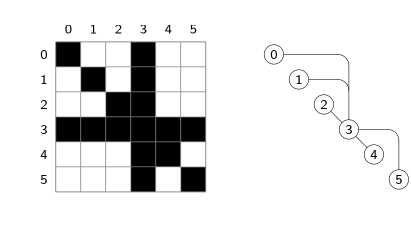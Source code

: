 <?xml version="1.0"?>
<!DOCTYPE ipe SYSTEM "ipe.dtd">
<ipe version="70010" creator="Ipe 7.0.10">
<info created="D:20100909134504" modified="D:20100909150018"/>
<ipestyle name="GeometryCoreExport">
<layout paper="595.0 842.0" origin="0 0" frame="595.0 842.0"/>
<preamble>\renewcommand\familydefault{\sfdefault}</preamble>
<color name="pink" value="1.0 0.7529412 0.7921569"/>
<color name="navy" value="0.0 0.0 0.5019608"/>
<color name="darkgreen" value="0.0 0.3882353 0.0"/>
<color name="yellow" value="1.0 1.0 0.0"/>
<color name="turquoise" value="0.2509804 0.8745098 0.8156863"/>
<color name="CB light green" value="0.69803923 0.8745098 0.5411765"/>
<color name="CB dark red" value="0.8901961 0.101960786 0.10980392"/>
<color name="CB light purple" value="0.7921569 0.69803923 0.8392157"/>
<color name="red" value="1.0 0.0 0.0"/>
<color name="gold" value="1.0 0.8392157 0.0"/>
<color name="gray" value="0.7411765 0.7411765 0.7411765"/>
<color name="darkcyan" value="0.0 0.5411765 0.5411765"/>
<color name="lightblue" value="0.6745098 0.84313726 0.9019608"/>
<color name="white" value="1.0 1.0 1.0"/>
<color name="darkgray" value="0.6627451 0.6627451 0.6627451"/>
<color name="darkorange" value="1.0 0.54509807 0.0"/>
<color name="darkmagenta" value="0.5411765 0.0 0.5411765"/>
<color name="CB light orange" value="0.99215686 0.7490196 0.43529412"/>
<color name="darkblue" value="0.0 0.0 0.5411765"/>
<color name="lightcyan" value="0.8745098 1.0 1.0"/>
<color name="lightgray" value="0.8235294 0.8235294 0.8235294"/>
<color name="green" value="0.0 1.0 0.0"/>
<color name="lightyellow" value="1.0 1.0 0.8745098"/>
<color name="violet" value="0.92941177 0.50980395 0.92941177"/>
<color name="black" value="0.0 0.0 0.0"/>
<color name="brown" value="0.6431373 0.16470589 0.16470589"/>
<color name="lightgreen" value="0.5647059 0.92941177 0.5647059"/>
<color name="CB light red" value="0.9843137 0.6039216 0.6"/>
<color name="orange" value="1.0 0.6431373 0.0"/>
<color name="CB dark purple" value="0.41568628 0.23921569 0.6039216"/>
<color name="CB dark green" value="0.2 0.627451 0.17254902"/>
<color name="blue" value="0.0 0.0 1.0"/>
<color name="darkred" value="0.5411765 0.0 0.0"/>
<color name="seagreen" value="0.1764706 0.5411765 0.3372549"/>
<color name="purple" value="0.62352943 0.12156863 0.9372549"/>
<color name="CB dark orange" value="1.0 0.49803922 0.0"/>
<color name="CB light blue" value="0.6509804 0.80784315 0.8901961"/>
<color name="CB dark blue" value="0.12156863 0.47058824 0.7058824"/>
<symbolsize name="small" value="2.0"/>
<symbolsize name="normal" value="3.0"/>
<symbolsize name="large" value="5.0"/>
<symbolsize name="tiny" value="1.1"/>
<pen name="normal" value="0.4"/>
<pen name="fat" value="1.2"/>
<pen name="heavier" value="0.8"/>
<pen name="ultrafat" value="2.0"/>
<dashstyle name="dashed" value="[4.0] 0"/>
<dashstyle name="W dot heavier" value="[0.01 1.6] 0"/>
<dashstyle name="W dot fat" value="[0.01 2.4] 0"/>
<dashstyle name="W dot normal" value="[0.01 0.8] 0"/>
<dashstyle name="dash dot dotted" value="[4.0 2.0 1.0 2.0 1.0 2.0] 0"/>
<dashstyle name="W dashed normal" value="[1.0 1.7] 0"/>
<dashstyle name="W dashed heavier" value="[2.0 3.0] 0"/>
<dashstyle name="W dashed ultrafat" value="[5.0 8.5] 0"/>
<dashstyle name="dash dotted" value="[4.0 2.0 1.0 2.0] 0"/>
<dashstyle name="W dot ultrafat" value="[0.01 4.0] 0"/>
<dashstyle name="dotted" value="[1.0 3.0] 0"/>
<dashstyle name="W dashed fat" value="[3.0 5.1] 0"/>
<opacity name="25%" value="0.25"/>
<opacity name="opaque" value="1.0"/>
<opacity name="100%" value="1.0"/>
<opacity name="10%" value="0.1"/>
<opacity name="20%" value="0.2"/>
<opacity name="30%" value="0.3"/>
<opacity name="40%" value="0.4"/>
<opacity name="50%" value="0.5"/>
<opacity name="60%" value="0.6"/>
<opacity name="70%" value="0.75"/>
<opacity name="80%" value="0.8"/>
<opacity name="90%" value="0.9"/>
</ipestyle>
<page>
<layer name="default"/>
<view layers="default" active="default"/>
<text type="label" transformations="affine" pos="0 0" size="5.0" stroke="black" valign="baseline" halign="center" matrix="1.0 0.0 0.0 1.0 24.5 77.0" layer="default">0</text>
<text type="label" transformations="affine" pos="0 0" size="5.0" stroke="black" valign="baseline" halign="center" matrix="1.0 0.0 0.0 1.0 33.5 77.0">1</text>
<text type="label" transformations="affine" pos="0 0" size="5.0" stroke="black" valign="baseline" halign="center" matrix="1.0 0.0 0.0 1.0 42.5 77.0">2</text>
<text type="label" transformations="affine" pos="0 0" size="5.0" stroke="black" valign="baseline" halign="center" matrix="1.0 0.0 0.0 1.0 51.5 77.0">3</text>
<text type="label" transformations="affine" pos="0 0" size="5.0" stroke="black" valign="baseline" halign="center" matrix="1.0 0.0 0.0 1.0 60.5 77.0">4</text>
<text type="label" transformations="affine" pos="0 0" size="5.0" stroke="black" valign="baseline" halign="center" matrix="1.0 0.0 0.0 1.0 69.5 77.0">5</text>
<text type="label" transformations="affine" pos="0 0" size="5.0" stroke="black" valign="center" halign="right" matrix="1.0 0.0 0.0 1.0 17.0 69.5">0</text>
<text type="label" transformations="affine" pos="0 0" size="5.0" stroke="black" valign="center" halign="right" matrix="1.0 0.0 0.0 1.0 17.0 60.49999999999999">1</text>
<text type="label" transformations="affine" pos="0 0" size="5.0" stroke="black" valign="center" halign="right" matrix="1.0 0.0 0.0 1.0 17.0 51.49999999999999">2</text>
<text type="label" transformations="affine" pos="0 0" size="5.0" stroke="black" valign="center" halign="right" matrix="1.0 0.0 0.0 1.0 17.0 42.49999999999999">3</text>
<text type="label" transformations="affine" pos="0 0" size="5.0" stroke="black" valign="center" halign="right" matrix="1.0 0.0 0.0 1.0 17.0 33.49999999999999">4</text>
<text type="label" transformations="affine" pos="0 0" size="5.0" stroke="black" valign="center" halign="right" matrix="1.0 0.0 0.0 1.0 17.0 24.499999999999993">5</text>
<path cap="1" matrix="1.0 0.0 0.0 1.0 -0.0 -7.105427357601002E-15" stroke="0.5019608 0.5019608 0.5019608" fill="black" pen="0.2">
20.0 65.0 m
29.0 65.0 l
29.0 74.0 l
20.0 74.0 l
h
</path>
<path cap="1" matrix="1.0 0.0 0.0 1.0 -0.0 -7.105427357601002E-15" stroke="0.5019608 0.5019608 0.5019608" fill="black" pen="0.2">
20.0 38.0 m
29.0 38.0 l
29.0 47.0 l
20.0 47.0 l
h
</path>
<path cap="1" matrix="1.0 0.0 0.0 1.0 -0.0 -7.105427357601002E-15" stroke="0.5019608 0.5019608 0.5019608" fill="black" pen="0.2">
29.0 56.0 m
38.0 56.0 l
38.0 65.0 l
29.0 65.0 l
h
</path>
<path cap="1" matrix="1.0 0.0 0.0 1.0 -0.0 -7.105427357601002E-15" stroke="0.5019608 0.5019608 0.5019608" fill="black" pen="0.2">
29.0 38.0 m
38.0 38.0 l
38.0 47.0 l
29.0 47.0 l
h
</path>
<path cap="1" matrix="1.0 0.0 0.0 1.0 -0.0 -7.105427357601002E-15" stroke="0.5019608 0.5019608 0.5019608" fill="black" pen="0.2">
38.0 47.0 m
47.0 47.0 l
47.0 56.0 l
38.0 56.0 l
h
</path>
<path cap="1" matrix="1.0 0.0 0.0 1.0 -0.0 -7.105427357601002E-15" stroke="0.5019608 0.5019608 0.5019608" fill="black" pen="0.2">
38.0 38.0 m
47.0 38.0 l
47.0 47.0 l
38.0 47.0 l
h
</path>
<path cap="1" matrix="1.0 0.0 0.0 1.0 -0.0 -7.105427357601002E-15" stroke="0.5019608 0.5019608 0.5019608" fill="black" pen="0.2">
47.0 65.0 m
56.0 65.0 l
56.0 74.0 l
47.0 74.0 l
h
</path>
<path cap="1" matrix="1.0 0.0 0.0 1.0 -0.0 -7.105427357601002E-15" stroke="0.5019608 0.5019608 0.5019608" fill="black" pen="0.2">
47.0 56.0 m
56.0 56.0 l
56.0 65.0 l
47.0 65.0 l
h
</path>
<path cap="1" matrix="1.0 0.0 0.0 1.0 -0.0 -7.105427357601002E-15" stroke="0.5019608 0.5019608 0.5019608" fill="black" pen="0.2">
47.0 47.0 m
56.0 47.0 l
56.0 56.0 l
47.0 56.0 l
h
</path>
<path cap="1" matrix="1.0 0.0 0.0 1.0 -0.0 -7.105427357601002E-15" stroke="0.5019608 0.5019608 0.5019608" fill="black" pen="0.2">
47.0 38.0 m
56.0 38.0 l
56.0 47.0 l
47.0 47.0 l
h
</path>
<path cap="1" matrix="1.0 0.0 0.0 1.0 -0.0 -7.105427357601002E-15" stroke="0.5019608 0.5019608 0.5019608" fill="black" pen="0.2">
47.0 29.0 m
56.0 29.0 l
56.0 38.0 l
47.0 38.0 l
h
</path>
<path cap="1" matrix="1.0 0.0 0.0 1.0 -0.0 -7.105427357601002E-15" stroke="0.5019608 0.5019608 0.5019608" fill="black" pen="0.2">
47.0 20.0 m
56.0 20.0 l
56.0 29.0 l
47.0 29.0 l
h
</path>
<path cap="1" matrix="1.0 0.0 0.0 1.0 -0.0 -7.105427357601002E-15" stroke="0.5019608 0.5019608 0.5019608" fill="black" pen="0.2">
56.0 38.0 m
65.0 38.0 l
65.0 47.0 l
56.0 47.0 l
h
</path>
<path cap="1" matrix="1.0 0.0 0.0 1.0 -0.0 -7.105427357601002E-15" stroke="0.5019608 0.5019608 0.5019608" fill="black" pen="0.2">
56.0 29.0 m
65.0 29.0 l
65.0 38.0 l
56.0 38.0 l
h
</path>
<path cap="1" matrix="1.0 0.0 0.0 1.0 -0.0 -7.105427357601002E-15" stroke="0.5019608 0.5019608 0.5019608" fill="black" pen="0.2">
65.0 38.0 m
74.0 38.0 l
74.0 47.0 l
65.0 47.0 l
h
</path>
<path cap="1" matrix="1.0 0.0 0.0 1.0 -0.0 -7.105427357601002E-15" stroke="0.5019608 0.5019608 0.5019608" fill="black" pen="0.2">
65.0 20.0 m
74.0 20.0 l
74.0 29.0 l
65.0 29.0 l
h
</path>
<path cap="1" matrix="1.0 0.0 0.0 1.0 -0.0 -7.105427357601002E-15" stroke="0.5019608 0.5019608 0.5019608" fill="white" pen="0.2">
20.0 56.0 m
29.0 56.0 l
29.0 65.0 l
20.0 65.0 l
h
</path>
<path cap="1" matrix="1.0 0.0 0.0 1.0 -0.0 -7.105427357601002E-15" stroke="0.5019608 0.5019608 0.5019608" fill="white" pen="0.2">
20.0 47.0 m
29.0 47.0 l
29.0 56.0 l
20.0 56.0 l
h
</path>
<path cap="1" matrix="1.0 0.0 0.0 1.0 -0.0 -7.105427357601002E-15" stroke="0.5019608 0.5019608 0.5019608" fill="white" pen="0.2">
20.0 29.0 m
29.0 29.0 l
29.0 38.0 l
20.0 38.0 l
h
</path>
<path cap="1" matrix="1.0 0.0 0.0 1.0 -0.0 -7.105427357601002E-15" stroke="0.5019608 0.5019608 0.5019608" fill="white" pen="0.2">
20.0 20.0 m
29.0 20.0 l
29.0 29.0 l
20.0 29.0 l
h
</path>
<path cap="1" matrix="1.0 0.0 0.0 1.0 -0.0 -7.105427357601002E-15" stroke="0.5019608 0.5019608 0.5019608" fill="white" pen="0.2">
29.0 65.0 m
38.0 65.0 l
38.0 74.0 l
29.0 74.0 l
h
</path>
<path cap="1" matrix="1.0 0.0 0.0 1.0 -0.0 -7.105427357601002E-15" stroke="0.5019608 0.5019608 0.5019608" fill="white" pen="0.2">
29.0 47.0 m
38.0 47.0 l
38.0 56.0 l
29.0 56.0 l
h
</path>
<path cap="1" matrix="1.0 0.0 0.0 1.0 -0.0 -7.105427357601002E-15" stroke="0.5019608 0.5019608 0.5019608" fill="white" pen="0.2">
29.0 29.0 m
38.0 29.0 l
38.0 38.0 l
29.0 38.0 l
h
</path>
<path cap="1" matrix="1.0 0.0 0.0 1.0 -0.0 -7.105427357601002E-15" stroke="0.5019608 0.5019608 0.5019608" fill="white" pen="0.2">
29.0 20.0 m
38.0 20.0 l
38.0 29.0 l
29.0 29.0 l
h
</path>
<path cap="1" matrix="1.0 0.0 0.0 1.0 -0.0 -7.105427357601002E-15" stroke="0.5019608 0.5019608 0.5019608" fill="white" pen="0.2">
38.0 65.0 m
47.0 65.0 l
47.0 74.0 l
38.0 74.0 l
h
</path>
<path cap="1" matrix="1.0 0.0 0.0 1.0 -0.0 -7.105427357601002E-15" stroke="0.5019608 0.5019608 0.5019608" fill="white" pen="0.2">
38.0 56.0 m
47.0 56.0 l
47.0 65.0 l
38.0 65.0 l
h
</path>
<path cap="1" matrix="1.0 0.0 0.0 1.0 -0.0 -7.105427357601002E-15" stroke="0.5019608 0.5019608 0.5019608" fill="white" pen="0.2">
38.0 29.0 m
47.0 29.0 l
47.0 38.0 l
38.0 38.0 l
h
</path>
<path cap="1" matrix="1.0 0.0 0.0 1.0 -0.0 -7.105427357601002E-15" stroke="0.5019608 0.5019608 0.5019608" fill="white" pen="0.2">
38.0 20.0 m
47.0 20.0 l
47.0 29.0 l
38.0 29.0 l
h
</path>
<path cap="1" matrix="1.0 0.0 0.0 1.0 -0.0 -7.105427357601002E-15" stroke="0.5019608 0.5019608 0.5019608" fill="white" pen="0.2">
56.0 65.0 m
65.0 65.0 l
65.0 74.0 l
56.0 74.0 l
h
</path>
<path cap="1" matrix="1.0 0.0 0.0 1.0 -0.0 -7.105427357601002E-15" stroke="0.5019608 0.5019608 0.5019608" fill="white" pen="0.2">
56.0 56.0 m
65.0 56.0 l
65.0 65.0 l
56.0 65.0 l
h
</path>
<path cap="1" matrix="1.0 0.0 0.0 1.0 -0.0 -7.105427357601002E-15" stroke="0.5019608 0.5019608 0.5019608" fill="white" pen="0.2">
56.0 47.0 m
65.0 47.0 l
65.0 56.0 l
56.0 56.0 l
h
</path>
<path cap="1" matrix="1.0 0.0 0.0 1.0 -0.0 -7.105427357601002E-15" stroke="0.5019608 0.5019608 0.5019608" fill="white" pen="0.2">
56.0 20.0 m
65.0 20.0 l
65.0 29.0 l
56.0 29.0 l
h
</path>
<path cap="1" matrix="1.0 0.0 0.0 1.0 -0.0 -7.105427357601002E-15" stroke="0.5019608 0.5019608 0.5019608" fill="white" pen="0.2">
65.0 65.0 m
74.0 65.0 l
74.0 74.0 l
65.0 74.0 l
h
</path>
<path cap="1" matrix="1.0 0.0 0.0 1.0 -0.0 -7.105427357601002E-15" stroke="0.5019608 0.5019608 0.5019608" fill="white" pen="0.2">
65.0 56.0 m
74.0 56.0 l
74.0 65.0 l
65.0 65.0 l
h
</path>
<path cap="1" matrix="1.0 0.0 0.0 1.0 -0.0 -7.105427357601002E-15" stroke="0.5019608 0.5019608 0.5019608" fill="white" pen="0.2">
65.0 47.0 m
74.0 47.0 l
74.0 56.0 l
65.0 56.0 l
h
</path>
<path cap="1" matrix="1.0 0.0 0.0 1.0 -0.0 -7.105427357601002E-15" stroke="0.5019608 0.5019608 0.5019608" fill="white" pen="0.2">
65.0 29.0 m
74.0 29.0 l
74.0 38.0 l
65.0 38.0 l
h
</path>
<path cap="1" matrix="1.0 0.0 0.0 1.0 -0.0 -7.105427357601002E-15" stroke="0.5019608 0.5019608 0.5019608" pen="0.2">
20.0 20.0 m
74.0 20.0 l
74.0 74.0 l
20.0 74.0 l
h
</path>
<path cap="1" matrix="1.0 0.0 0.0 1.0 -0.0 -7.105427357601002E-15" stroke="black" pen="0.2">
116.5 51.5 m
125.5 42.5 l
</path>
<path cap="1" matrix="1.0 0.0 0.0 1.0 -0.0 -7.105427357601002E-15" stroke="black" pen="0.2">
125.5 42.5 m
134.5 33.5 l
</path>
<path cap="1" matrix="1.0 0.0 0.0 1.0 -0.0 -7.105427357601002E-15" stroke="white" pen="ultrafat">
107.5 60.5 m
121.5 60.5 l
</path>
<path cap="1" matrix="1.0 0.0 0.0 1.0 -0.0 -7.105427357601002E-15" stroke="white" pen="ultrafat">
125.5 56.5 m
125.5 42.5 l
</path>
<path cap="1" matrix="1.0 0.0 0.0 1.0 -0.0 -7.105427357601002E-15" stroke="black" pen="0.2">
107.5 60.5 m
121.5 60.5 l
</path>
<path cap="1" matrix="1.0 0.0 0.0 1.0 -0.0 -7.105427357601002E-15" stroke="black" pen="0.2">
125.5 56.5 m
125.5 42.5 l
</path>
<path cap="1" matrix="1.0 0.0 0.0 1.0 -0.0 -7.105427357601002E-15" stroke="white" pen="ultrafat">
125.5 42.5 m
139.5 42.5 l
</path>
<path cap="1" matrix="1.0 0.0 0.0 1.0 -0.0 -7.105427357601002E-15" stroke="white" pen="ultrafat">
143.5 38.5 m
143.5 24.5 l
</path>
<path cap="1" matrix="1.0 0.0 0.0 1.0 -0.0 -7.105427357601002E-15" stroke="black" pen="0.2">
125.5 42.5 m
139.5 42.5 l
</path>
<path cap="1" matrix="1.0 0.0 0.0 1.0 -0.0 -7.105427357601002E-15" stroke="black" pen="0.2">
143.5 38.5 m
143.5 24.5 l
</path>
<path cap="1" matrix="1.0 0.0 0.0 1.0 -0.0 -7.105427357601002E-15" stroke="white" pen="ultrafat">
98.5 69.5 m
121.5 69.5 l
</path>
<path cap="1" matrix="1.0 0.0 0.0 1.0 -0.0 -7.105427357601002E-15" stroke="white" pen="ultrafat">
125.5 65.5 m
125.5 42.5 l
</path>
<path cap="1" matrix="1.0 0.0 0.0 1.0 -0.0 -7.105427357601002E-15" stroke="black" pen="0.2">
98.5 69.5 m
121.5 69.5 l
</path>
<path cap="1" matrix="1.0 0.0 0.0 1.0 -0.0 -7.105427357601002E-15" stroke="black" pen="0.2">
125.5 65.5 m
125.5 42.5 l
</path>
<path cap="1" matrix="1.0 0.0 0.0 1.0 -0.0 -7.105427357601002E-15" stroke="black" pen="0.2">
121.5 60.5 m
4.0 0 0 -4.0 121.5 56.5 125.5 56.5 a
</path>
<path cap="1" matrix="1.0 0.0 0.0 1.0 -0.0 -7.105427357601002E-15" stroke="black" pen="0.2">
139.5 42.5 m
4.0 0 0 -4.0 139.5 38.5 143.5 38.5 a
</path>
<path cap="1" matrix="1.0 0.0 0.0 1.0 -0.0 -7.105427357601002E-15" stroke="black" pen="0.2">
121.5 69.5 m
4.0 0 0 -4.0 121.5 65.5 125.5 65.5 a
</path>
<path cap="1" matrix="1.0 0.0 0.0 1.0 -0.0 -7.105427357601002E-15" stroke="black" fill="white" pen="0.2">
3.5 0 0 3.5 98.5 69.5 e
</path>
<text type="label" transformations="affine" pos="0 0" size="5.0" stroke="black" valign="center" halign="center" matrix="1.0 0.0 0.0 1.0 98.5 69.5">0</text>
<path cap="1" matrix="1.0 0.0 0.0 1.0 -0.0 -7.105427357601002E-15" stroke="black" fill="white" pen="0.2">
3.5 0 0 3.5 107.5 60.5 e
</path>
<text type="label" transformations="affine" pos="0 0" size="5.0" stroke="black" valign="center" halign="center" matrix="1.0 0.0 0.0 1.0 107.5 60.49999999999999">1</text>
<path cap="1" matrix="1.0 0.0 0.0 1.0 -0.0 -7.105427357601002E-15" stroke="black" fill="white" pen="0.2">
3.5 0 0 3.5 116.5 51.5 e
</path>
<text type="label" transformations="affine" pos="0 0" size="5.0" stroke="black" valign="center" halign="center" matrix="1.0 0.0 0.0 1.0 116.5 51.49999999999999">2</text>
<path cap="1" matrix="1.0 0.0 0.0 1.0 -0.0 -7.105427357601002E-15" stroke="black" fill="white" pen="0.2">
3.5 0 0 3.5 125.5 42.5 e
</path>
<text type="label" transformations="affine" pos="0 0" size="5.0" stroke="black" valign="center" halign="center" matrix="1.0 0.0 0.0 1.0 125.5 42.49999999999999">3</text>
<path cap="1" matrix="1.0 0.0 0.0 1.0 -0.0 -7.105427357601002E-15" stroke="black" fill="white" pen="0.2">
3.5 0 0 3.5 134.5 33.5 e
</path>
<text type="label" transformations="affine" pos="0 0" size="5.0" stroke="black" valign="center" halign="center" matrix="1.0 0.0 0.0 1.0 134.5 33.49999999999999">4</text>
<path cap="1" matrix="1.0 0.0 0.0 1.0 -0.0 -7.105427357601002E-15" stroke="black" fill="white" pen="0.2">
3.5 0 0 3.5 143.5 24.5 e
</path>
<text type="label" transformations="affine" pos="0 0" size="5.0" stroke="black" valign="center" halign="center" matrix="1.0 0.0 0.0 1.0 143.5 24.499999999999993">5</text>
<path cap="1" matrix="1.0 0.0 0.0 1.0 -0.0 -7.105427357601002E-15" stroke="white" pen="0.2">
0.0 5.0 m
94.0 5.0 l
94.0 89.0 l
0.0 89.0 l
h
</path>
</page>
</ipe>